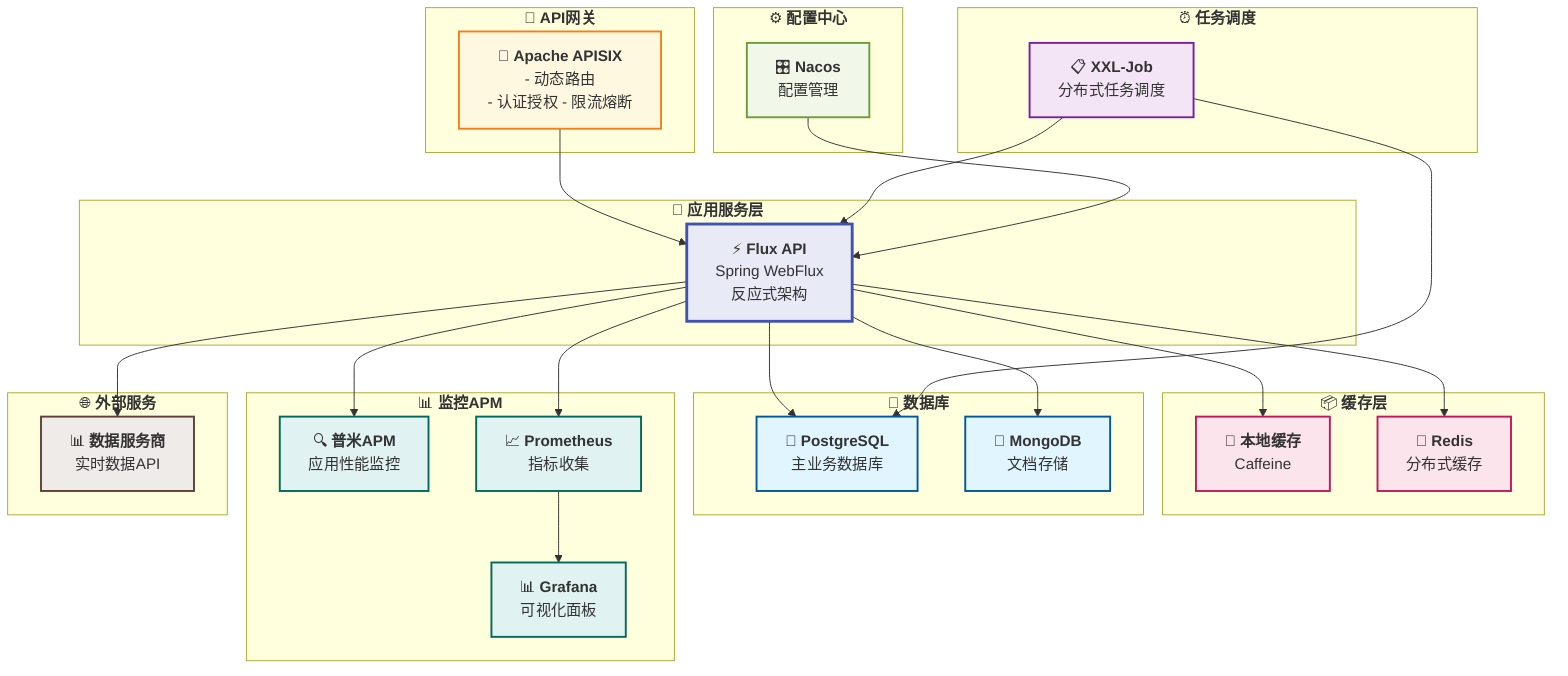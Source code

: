 graph TD
    %% 应用层
    subgraph AppLayer["`🚀 **应用服务层**`"]
        FluxAPI["`⚡ **Flux API**
        Spring WebFlux
        反应式架构`"]
    end
    
    %% 网关层
    subgraph GatewayLayer["`🚪 **API网关**`"]
        APISIX["`🎯 **Apache APISIX**
        - 动态路由
        - 认证授权  
        - 限流熔断`"]
    end
    
    %% 缓存层
    subgraph CacheLayer["`📦 **缓存层**`"]
        LocalCache["`💾 **本地缓存**
        Caffeine`"]
        Redis["`🔴 **Redis**
        分布式缓存`"]
    end
    
    %% 数据库层
    subgraph DatabaseLayer["`💾 **数据库**`"]
        PostgreSQL["`🐘 **PostgreSQL**
        主业务数据库`"]
        MongoDB["`🍃 **MongoDB**
        文档存储`"]
    end
    
    %% 任务调度
    subgraph JobLayer["`⏰ **任务调度**`"]
        XXLJob["`📋 **XXL-Job**
        分布式任务调度`"]
    end
    
    %% 监控APM
    subgraph MonitoringLayer["`📊 **监控APM**`"]
        PumiAPM["`🔍 **普米APM**
        应用性能监控`"]
        Prometheus["`📈 **Prometheus**
        指标收集`"]
        Grafana["`📊 **Grafana**
        可视化面板`"]
    end
    
    %% 配置中心
    subgraph ConfigLayer["`⚙️ **配置中心**`"]
        Nacos["`🎛️ **Nacos**
        配置管理`"]
    end
    
    %% 外部依赖
    subgraph ExternalLayer["`🌐 **外部服务**`"]
        DataProvider["`📊 **数据服务商**
        实时数据API`"]
    end
    
    %% 连接关系
    APISIX --> FluxAPI
    FluxAPI --> LocalCache
    FluxAPI --> Redis
    FluxAPI --> PostgreSQL
    FluxAPI --> MongoDB
    FluxAPI --> DataProvider
    
    XXLJob --> FluxAPI
    XXLJob --> PostgreSQL
    
    FluxAPI --> PumiAPM
    FluxAPI --> Prometheus
    Prometheus --> Grafana
    
    Nacos --> FluxAPI
    
    %% 样式
    classDef appStyle fill:#e8eaf6,stroke:#3f51b5,stroke-width:3px
    classDef gatewayStyle fill:#fff8e1,stroke:#f57f17,stroke-width:2px
    classDef cacheStyle fill:#fce4ec,stroke:#c2185b,stroke-width:2px
    classDef dbStyle fill:#e1f5fe,stroke:#01579b,stroke-width:2px
    classDef jobStyle fill:#f3e5f5,stroke:#7b1fa2,stroke-width:2px
    classDef monitoringStyle fill:#e0f2f1,stroke:#00695c,stroke-width:2px
    classDef configStyle fill:#f1f8e9,stroke:#689f38,stroke-width:2px
    classDef externalStyle fill:#efebe9,stroke:#5d4037,stroke-width:2px
    
    class FluxAPI appStyle
    class APISIX gatewayStyle
    class LocalCache,Redis cacheStyle
    class PostgreSQL,MongoDB dbStyle
    class XXLJob jobStyle
    class PumiAPM,Prometheus,Grafana monitoringStyle
    class Nacos configStyle
    class DataProvider externalStyle